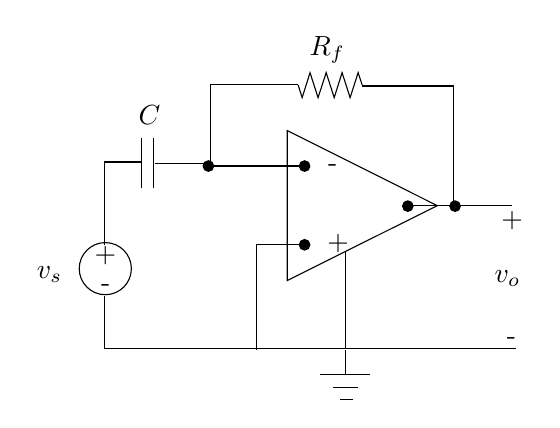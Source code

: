 \begin{tikzpicture}[y=-1cm]
\sf
\draw[black] (2.573,3.024) -- (2.573,1.993) -- (3.689,1.993);
\draw[black] (4.504,2.004) -- (4.453,1.847) -- (4.351,2.164) -- (4.249,1.847) -- (4.149,2.164) -- (4.047,1.847) -- (3.944,2.164) -- (3.842,1.847) -- (3.742,2.164) -- (3.691,2.004);
\draw[black] (1.242,4.336) circle (0.331cm);
\path (1.242,4.264) node[text=black,anchor=base] {+};
\path (1.247,4.627) node[text=black,anchor=base] {-};
\filldraw[black] (3.773,3.033) circle (0.067cm);
\filldraw[black] (3.773,4.033) circle (0.067cm);
\filldraw[black] (5.084,3.542) circle (0.067cm);
\filldraw[black] (2.551,3.033) circle (0.067cm);
\filldraw[black] (5.684,3.542) circle (0.067cm);
\draw[black] (5.151,3.531) -- (6.407,3.531);
\draw[black] (4.296,5.356) -- (4.296,4.111);
\draw[black] (5.667,3.533) -- (5.667,2.016) -- (4.5,2.016);
\draw[black] (1.233,4.033) -- (1.233,2.982) -- (1.7,2.982);
\draw[black] (1.867,3) -- (2.549,3);
\path (0.818,4.456) node[text=black,anchor=base east] {$v_s$};
\path (6.062,4.509) node[text=black,anchor=base west] {$v_o$};
\path (1.802,2.5) node[text=black,anchor=base] {$C$};
\path (4.062,1.633) node[text=black,anchor=base] {$R_f$};
\draw[black] (1.229,4.689) -- (1.229,5.353) -- (2.473,5.353) -- (6.462,5.353);
\draw (4.289,5.364) -- (4.289,5.682);
\draw (3.973,5.682) -- (4.607,5.682);
\draw (4.131,5.842) -- (4.449,5.842);
\draw (4.227,6) -- (4.384,6);
\draw (1.7,3.316) -- (1.7,2.68);
\draw (1.856,3.316) -- (1.856,2.68);
\draw (3.553,2.582) -- (5.458,3.536) -- (3.553,4.487) -- cycle;
\draw (2.551,3.033) -- (3.707,3.033);
\draw (3.162,5.367) -- (3.162,4.033) -- (3.707,4.033);
\path (6.149,3.809) node[anchor=base west] {+};
\path (6.218,5.304) node[anchor=base west] {-};
\path (3.938,4.109) node[anchor=base west] {+};
\path (3.949,3.107) node[anchor=base west] {-};

\end{tikzpicture}%

%% Configure (x)emacs for this file ...
%% Local Variables:
%% mode: latex
%% End: